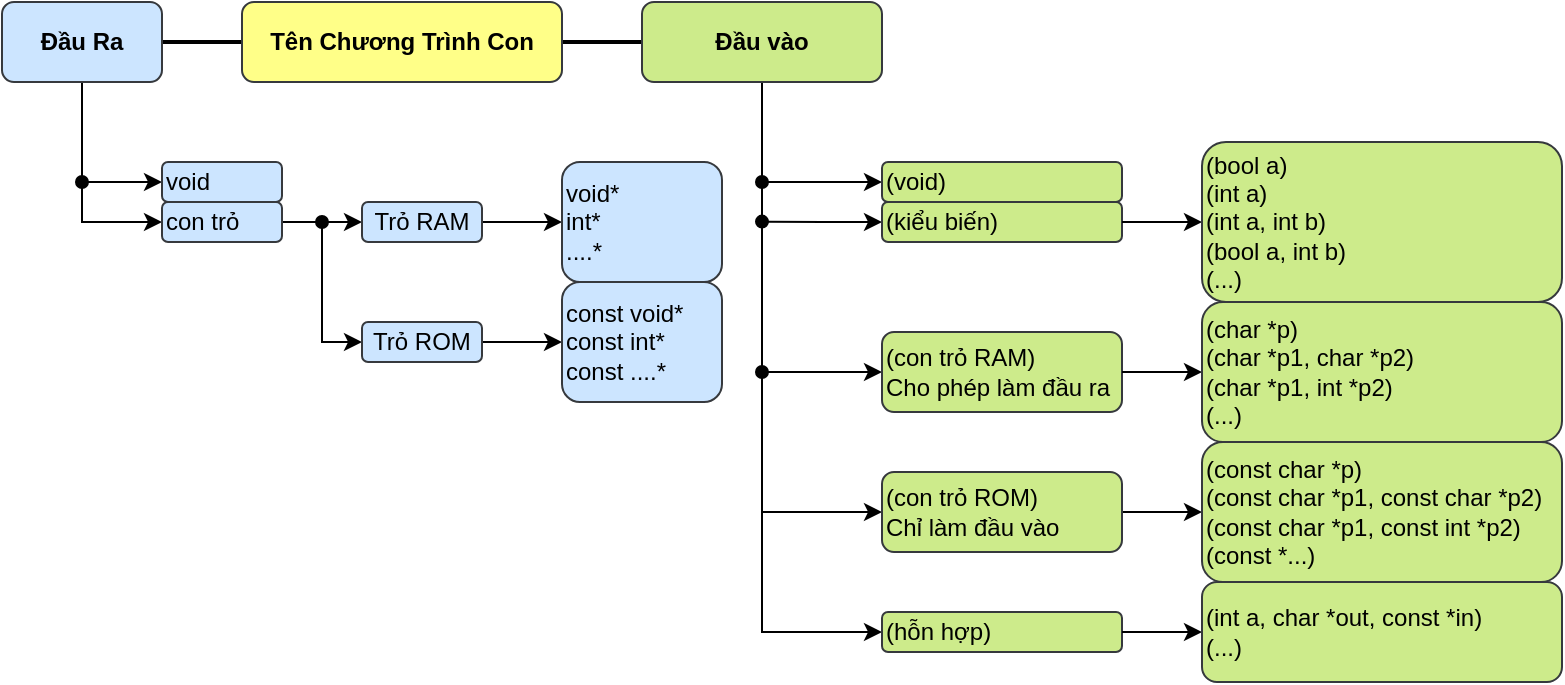 <mxfile version="15.2.7" type="device"><diagram id="I5UygdtpvO3q7tzMn_hg" name="Page-1"><mxGraphModel dx="1021" dy="647" grid="1" gridSize="10" guides="1" tooltips="1" connect="1" arrows="1" fold="1" page="1" pageScale="1" pageWidth="850" pageHeight="1100" math="0" shadow="0"><root><mxCell id="0"/><mxCell id="1" parent="0"/><mxCell id="xzDx6_QYOz42T1JeFgG6-46" style="edgeStyle=orthogonalEdgeStyle;rounded=0;orthogonalLoop=1;jettySize=auto;html=1;entryX=0;entryY=0.5;entryDx=0;entryDy=0;startArrow=none;startFill=0;endArrow=none;endFill=0;strokeWidth=2;" edge="1" parent="1" source="xzDx6_QYOz42T1JeFgG6-1" target="xzDx6_QYOz42T1JeFgG6-2"><mxGeometry relative="1" as="geometry"/></mxCell><mxCell id="xzDx6_QYOz42T1JeFgG6-52" style="edgeStyle=orthogonalEdgeStyle;rounded=0;orthogonalLoop=1;jettySize=auto;html=1;entryX=0;entryY=0.5;entryDx=0;entryDy=0;startArrow=none;startFill=0;endArrow=classic;endFill=1;strokeWidth=1;" edge="1" parent="1" source="xzDx6_QYOz42T1JeFgG6-1" target="xzDx6_QYOz42T1JeFgG6-12"><mxGeometry relative="1" as="geometry"/></mxCell><mxCell id="xzDx6_QYOz42T1JeFgG6-1" value="Đầu Ra" style="rounded=1;whiteSpace=wrap;html=1;fillColor=#cce5ff;strokeColor=#36393d;fontStyle=1" vertex="1" parent="1"><mxGeometry x="40" y="40" width="80" height="40" as="geometry"/></mxCell><mxCell id="xzDx6_QYOz42T1JeFgG6-47" style="edgeStyle=orthogonalEdgeStyle;rounded=0;orthogonalLoop=1;jettySize=auto;html=1;startArrow=none;startFill=0;endArrow=none;endFill=0;strokeWidth=2;" edge="1" parent="1" source="xzDx6_QYOz42T1JeFgG6-2" target="xzDx6_QYOz42T1JeFgG6-3"><mxGeometry relative="1" as="geometry"/></mxCell><mxCell id="xzDx6_QYOz42T1JeFgG6-2" value="Tên Chương Trình Con" style="rounded=1;whiteSpace=wrap;html=1;fillColor=#ffff88;strokeColor=#36393d;fontStyle=1" vertex="1" parent="1"><mxGeometry x="160" y="40" width="160" height="40" as="geometry"/></mxCell><mxCell id="xzDx6_QYOz42T1JeFgG6-27" style="edgeStyle=orthogonalEdgeStyle;rounded=0;orthogonalLoop=1;jettySize=auto;html=1;entryX=0;entryY=0.5;entryDx=0;entryDy=0;" edge="1" parent="1" source="xzDx6_QYOz42T1JeFgG6-3" target="xzDx6_QYOz42T1JeFgG6-10"><mxGeometry relative="1" as="geometry"/></mxCell><mxCell id="xzDx6_QYOz42T1JeFgG6-3" value="Đầu vào" style="rounded=1;whiteSpace=wrap;html=1;fillColor=#cdeb8b;strokeColor=#36393d;fontStyle=1" vertex="1" parent="1"><mxGeometry x="360" y="40" width="120" height="40" as="geometry"/></mxCell><mxCell id="xzDx6_QYOz42T1JeFgG6-30" style="edgeStyle=orthogonalEdgeStyle;rounded=0;orthogonalLoop=1;jettySize=auto;html=1;startArrow=classic;startFill=1;endArrow=oval;endFill=1;" edge="1" parent="1" source="xzDx6_QYOz42T1JeFgG6-5"><mxGeometry relative="1" as="geometry"><mxPoint x="420" y="130" as="targetPoint"/></mxGeometry></mxCell><mxCell id="xzDx6_QYOz42T1JeFgG6-5" value="(void)" style="rounded=1;whiteSpace=wrap;html=1;fillColor=#cdeb8b;strokeColor=#36393d;align=left;" vertex="1" parent="1"><mxGeometry x="480" y="120" width="120" height="20" as="geometry"/></mxCell><mxCell id="xzDx6_QYOz42T1JeFgG6-29" style="edgeStyle=orthogonalEdgeStyle;rounded=0;orthogonalLoop=1;jettySize=auto;html=1;exitX=0;exitY=0.5;exitDx=0;exitDy=0;startArrow=classic;startFill=1;endArrow=oval;endFill=1;" edge="1" parent="1" source="xzDx6_QYOz42T1JeFgG6-6"><mxGeometry relative="1" as="geometry"><mxPoint x="420" y="149.81" as="targetPoint"/></mxGeometry></mxCell><mxCell id="xzDx6_QYOz42T1JeFgG6-6" value="(kiểu biến)" style="rounded=1;whiteSpace=wrap;html=1;fillColor=#cdeb8b;strokeColor=#36393d;align=left;" vertex="1" parent="1"><mxGeometry x="480" y="140" width="120" height="20" as="geometry"/></mxCell><mxCell id="xzDx6_QYOz42T1JeFgG6-28" style="edgeStyle=orthogonalEdgeStyle;rounded=0;orthogonalLoop=1;jettySize=auto;html=1;endArrow=oval;endFill=1;startArrow=classic;startFill=1;" edge="1" parent="1" source="xzDx6_QYOz42T1JeFgG6-7"><mxGeometry relative="1" as="geometry"><mxPoint x="420" y="225" as="targetPoint"/></mxGeometry></mxCell><mxCell id="xzDx6_QYOz42T1JeFgG6-7" value="(con trỏ RAM)&lt;br&gt;Cho phép làm đầu ra" style="rounded=1;whiteSpace=wrap;html=1;fillColor=#cdeb8b;strokeColor=#36393d;align=left;" vertex="1" parent="1"><mxGeometry x="480" y="205" width="120" height="40" as="geometry"/></mxCell><mxCell id="xzDx6_QYOz42T1JeFgG6-10" value="(hỗn hợp)" style="rounded=1;whiteSpace=wrap;html=1;fillColor=#cdeb8b;strokeColor=#36393d;align=left;" vertex="1" parent="1"><mxGeometry x="480" y="345" width="120" height="20" as="geometry"/></mxCell><mxCell id="xzDx6_QYOz42T1JeFgG6-48" style="edgeStyle=orthogonalEdgeStyle;rounded=0;orthogonalLoop=1;jettySize=auto;html=1;entryX=0;entryY=0.5;entryDx=0;entryDy=0;startArrow=none;startFill=0;endArrow=classic;endFill=1;strokeWidth=1;" edge="1" parent="1" source="xzDx6_QYOz42T1JeFgG6-12" target="xzDx6_QYOz42T1JeFgG6-14"><mxGeometry relative="1" as="geometry"/></mxCell><mxCell id="xzDx6_QYOz42T1JeFgG6-12" value="con trỏ" style="rounded=1;whiteSpace=wrap;html=1;fillColor=#cce5ff;strokeColor=#36393d;align=left;" vertex="1" parent="1"><mxGeometry x="120" y="140" width="60" height="20" as="geometry"/></mxCell><mxCell id="xzDx6_QYOz42T1JeFgG6-53" style="edgeStyle=orthogonalEdgeStyle;rounded=0;orthogonalLoop=1;jettySize=auto;html=1;startArrow=classic;startFill=1;endArrow=oval;endFill=1;strokeWidth=1;" edge="1" parent="1" source="xzDx6_QYOz42T1JeFgG6-13"><mxGeometry relative="1" as="geometry"><mxPoint x="80" y="130" as="targetPoint"/></mxGeometry></mxCell><mxCell id="xzDx6_QYOz42T1JeFgG6-13" value="void" style="rounded=1;whiteSpace=wrap;html=1;fillColor=#cce5ff;strokeColor=#36393d;align=left;" vertex="1" parent="1"><mxGeometry x="120" y="120" width="60" height="20" as="geometry"/></mxCell><mxCell id="xzDx6_QYOz42T1JeFgG6-50" style="edgeStyle=orthogonalEdgeStyle;rounded=0;orthogonalLoop=1;jettySize=auto;html=1;entryX=0;entryY=0.5;entryDx=0;entryDy=0;startArrow=none;startFill=0;endArrow=classic;endFill=1;strokeWidth=1;" edge="1" parent="1" source="xzDx6_QYOz42T1JeFgG6-14" target="xzDx6_QYOz42T1JeFgG6-21"><mxGeometry relative="1" as="geometry"/></mxCell><mxCell id="xzDx6_QYOz42T1JeFgG6-14" value="Trỏ RAM" style="rounded=1;whiteSpace=wrap;html=1;fillColor=#cce5ff;strokeColor=#36393d;" vertex="1" parent="1"><mxGeometry x="220" y="140" width="60" height="20" as="geometry"/></mxCell><mxCell id="xzDx6_QYOz42T1JeFgG6-49" style="edgeStyle=orthogonalEdgeStyle;rounded=0;orthogonalLoop=1;jettySize=auto;html=1;startArrow=classic;startFill=1;endArrow=oval;endFill=1;strokeWidth=1;" edge="1" parent="1" source="xzDx6_QYOz42T1JeFgG6-15"><mxGeometry relative="1" as="geometry"><mxPoint x="200" y="150" as="targetPoint"/></mxGeometry></mxCell><mxCell id="xzDx6_QYOz42T1JeFgG6-51" style="edgeStyle=orthogonalEdgeStyle;rounded=0;orthogonalLoop=1;jettySize=auto;html=1;entryX=0;entryY=0.5;entryDx=0;entryDy=0;startArrow=none;startFill=0;endArrow=classic;endFill=1;strokeWidth=1;" edge="1" parent="1" source="xzDx6_QYOz42T1JeFgG6-15" target="xzDx6_QYOz42T1JeFgG6-22"><mxGeometry relative="1" as="geometry"/></mxCell><mxCell id="xzDx6_QYOz42T1JeFgG6-15" value="Trỏ ROM" style="rounded=1;whiteSpace=wrap;html=1;fillColor=#cce5ff;strokeColor=#36393d;" vertex="1" parent="1"><mxGeometry x="220" y="200" width="60" height="20" as="geometry"/></mxCell><mxCell id="xzDx6_QYOz42T1JeFgG6-40" style="edgeStyle=orthogonalEdgeStyle;rounded=0;orthogonalLoop=1;jettySize=auto;html=1;entryX=1;entryY=0.5;entryDx=0;entryDy=0;startArrow=classic;startFill=1;endArrow=none;endFill=0;" edge="1" parent="1" source="xzDx6_QYOz42T1JeFgG6-16" target="xzDx6_QYOz42T1JeFgG6-6"><mxGeometry relative="1" as="geometry"/></mxCell><mxCell id="xzDx6_QYOz42T1JeFgG6-16" value="(bool a)&lt;br&gt;(int a)&lt;br&gt;(int a, int b)&lt;br&gt;(bool a, int b)&lt;br&gt;(...)&amp;nbsp;" style="rounded=1;whiteSpace=wrap;html=1;fillColor=#cdeb8b;strokeColor=#36393d;align=left;" vertex="1" parent="1"><mxGeometry x="640" y="110" width="180" height="80" as="geometry"/></mxCell><mxCell id="xzDx6_QYOz42T1JeFgG6-41" style="edgeStyle=orthogonalEdgeStyle;rounded=0;orthogonalLoop=1;jettySize=auto;html=1;entryX=1;entryY=0.5;entryDx=0;entryDy=0;startArrow=classic;startFill=1;endArrow=none;endFill=0;" edge="1" parent="1" source="xzDx6_QYOz42T1JeFgG6-17" target="xzDx6_QYOz42T1JeFgG6-7"><mxGeometry relative="1" as="geometry"/></mxCell><mxCell id="xzDx6_QYOz42T1JeFgG6-17" value="(char *p)&lt;br&gt;(char *p1, char *p2)&lt;br&gt;(char *p1, int *p2)&lt;br&gt;(...)" style="rounded=1;whiteSpace=wrap;html=1;fillColor=#cdeb8b;strokeColor=#36393d;align=left;" vertex="1" parent="1"><mxGeometry x="640" y="190" width="180" height="70" as="geometry"/></mxCell><mxCell id="xzDx6_QYOz42T1JeFgG6-21" value="void*&lt;br&gt;int*&lt;br&gt;....*" style="rounded=1;whiteSpace=wrap;html=1;fillColor=#cce5ff;strokeColor=#36393d;align=left;" vertex="1" parent="1"><mxGeometry x="320" y="120" width="80" height="60" as="geometry"/></mxCell><mxCell id="xzDx6_QYOz42T1JeFgG6-22" value="const void*&lt;br&gt;const int*&lt;br&gt;const ....*" style="rounded=1;whiteSpace=wrap;html=1;fillColor=#cce5ff;strokeColor=#36393d;align=left;" vertex="1" parent="1"><mxGeometry x="320" y="180" width="80" height="60" as="geometry"/></mxCell><mxCell id="xzDx6_QYOz42T1JeFgG6-43" style="edgeStyle=orthogonalEdgeStyle;rounded=0;orthogonalLoop=1;jettySize=auto;html=1;entryX=1;entryY=0.5;entryDx=0;entryDy=0;startArrow=classic;startFill=1;endArrow=none;endFill=0;" edge="1" parent="1" source="xzDx6_QYOz42T1JeFgG6-34" target="xzDx6_QYOz42T1JeFgG6-36"><mxGeometry relative="1" as="geometry"/></mxCell><mxCell id="xzDx6_QYOz42T1JeFgG6-34" value="(const char *p)&lt;br&gt;(const char *p1, const char *p2)&lt;br&gt;(const char *p1, const int *p2)&lt;br&gt;(const *...)" style="rounded=1;whiteSpace=wrap;html=1;fillColor=#cdeb8b;strokeColor=#36393d;align=left;" vertex="1" parent="1"><mxGeometry x="640" y="260" width="180" height="70" as="geometry"/></mxCell><mxCell id="xzDx6_QYOz42T1JeFgG6-42" style="edgeStyle=orthogonalEdgeStyle;rounded=0;orthogonalLoop=1;jettySize=auto;html=1;startArrow=classic;startFill=1;endArrow=none;endFill=0;" edge="1" parent="1" source="xzDx6_QYOz42T1JeFgG6-36"><mxGeometry relative="1" as="geometry"><mxPoint x="420" y="295" as="targetPoint"/><Array as="points"><mxPoint x="420" y="295"/></Array></mxGeometry></mxCell><mxCell id="xzDx6_QYOz42T1JeFgG6-36" value="(con trỏ ROM)&lt;br&gt;Chỉ làm đầu vào" style="rounded=1;whiteSpace=wrap;html=1;fillColor=#cdeb8b;strokeColor=#36393d;align=left;" vertex="1" parent="1"><mxGeometry x="480" y="275" width="120" height="40" as="geometry"/></mxCell><mxCell id="xzDx6_QYOz42T1JeFgG6-45" style="edgeStyle=orthogonalEdgeStyle;rounded=0;orthogonalLoop=1;jettySize=auto;html=1;entryX=1;entryY=0.5;entryDx=0;entryDy=0;startArrow=classic;startFill=1;endArrow=none;endFill=0;" edge="1" parent="1" source="xzDx6_QYOz42T1JeFgG6-44" target="xzDx6_QYOz42T1JeFgG6-10"><mxGeometry relative="1" as="geometry"/></mxCell><mxCell id="xzDx6_QYOz42T1JeFgG6-44" value="(int a, char *out, const *in)&lt;br&gt;(...)" style="rounded=1;whiteSpace=wrap;html=1;fillColor=#cdeb8b;strokeColor=#36393d;align=left;" vertex="1" parent="1"><mxGeometry x="640" y="330" width="180" height="50" as="geometry"/></mxCell></root></mxGraphModel></diagram></mxfile>